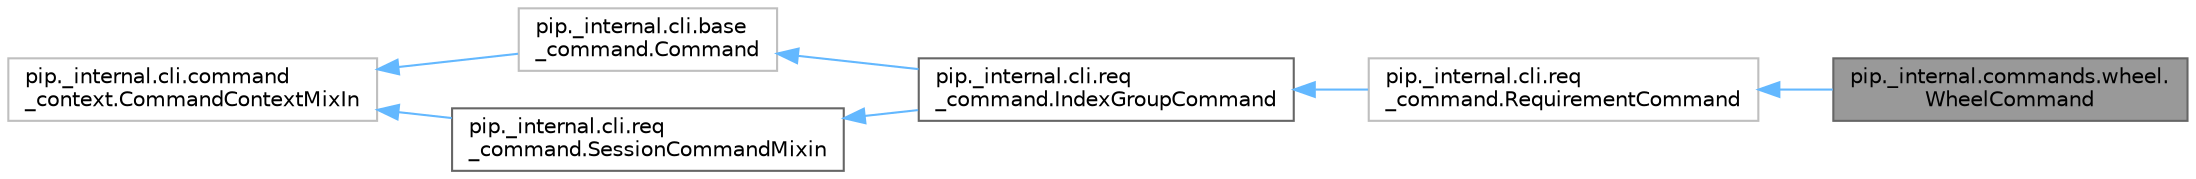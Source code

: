 digraph "pip._internal.commands.wheel.WheelCommand"
{
 // LATEX_PDF_SIZE
  bgcolor="transparent";
  edge [fontname=Helvetica,fontsize=10,labelfontname=Helvetica,labelfontsize=10];
  node [fontname=Helvetica,fontsize=10,shape=box,height=0.2,width=0.4];
  rankdir="LR";
  Node1 [id="Node000001",label="pip._internal.commands.wheel.\lWheelCommand",height=0.2,width=0.4,color="gray40", fillcolor="grey60", style="filled", fontcolor="black",tooltip=" "];
  Node2 -> Node1 [id="edge1_Node000001_Node000002",dir="back",color="steelblue1",style="solid",tooltip=" "];
  Node2 [id="Node000002",label="pip._internal.cli.req\l_command.RequirementCommand",height=0.2,width=0.4,color="grey75", fillcolor="white", style="filled",URL="$db/ddc/classpip_1_1__internal_1_1cli_1_1req__command_1_1RequirementCommand.html",tooltip=" "];
  Node3 -> Node2 [id="edge2_Node000002_Node000003",dir="back",color="steelblue1",style="solid",tooltip=" "];
  Node3 [id="Node000003",label="pip._internal.cli.req\l_command.IndexGroupCommand",height=0.2,width=0.4,color="gray40", fillcolor="white", style="filled",URL="$d7/dbf/classpip_1_1__internal_1_1cli_1_1req__command_1_1IndexGroupCommand.html",tooltip=" "];
  Node4 -> Node3 [id="edge3_Node000003_Node000004",dir="back",color="steelblue1",style="solid",tooltip=" "];
  Node4 [id="Node000004",label="pip._internal.cli.base\l_command.Command",height=0.2,width=0.4,color="grey75", fillcolor="white", style="filled",URL="$de/d79/classpip_1_1__internal_1_1cli_1_1base__command_1_1Command.html",tooltip=" "];
  Node5 -> Node4 [id="edge4_Node000004_Node000005",dir="back",color="steelblue1",style="solid",tooltip=" "];
  Node5 [id="Node000005",label="pip._internal.cli.command\l_context.CommandContextMixIn",height=0.2,width=0.4,color="grey75", fillcolor="white", style="filled",URL="$d5/d6c/classpip_1_1__internal_1_1cli_1_1command__context_1_1CommandContextMixIn.html",tooltip=" "];
  Node6 -> Node3 [id="edge5_Node000003_Node000006",dir="back",color="steelblue1",style="solid",tooltip=" "];
  Node6 [id="Node000006",label="pip._internal.cli.req\l_command.SessionCommandMixin",height=0.2,width=0.4,color="gray40", fillcolor="white", style="filled",URL="$d3/d50/classpip_1_1__internal_1_1cli_1_1req__command_1_1SessionCommandMixin.html",tooltip=" "];
  Node5 -> Node6 [id="edge6_Node000006_Node000005",dir="back",color="steelblue1",style="solid",tooltip=" "];
}
